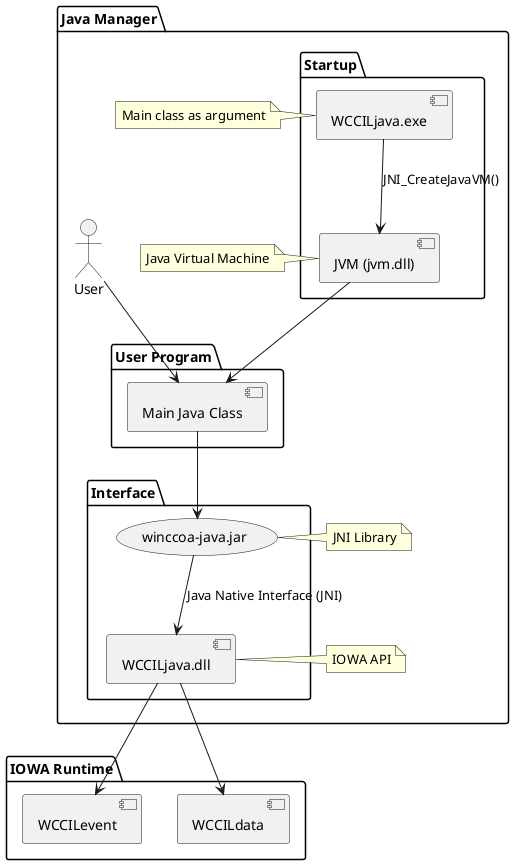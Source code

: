 @startuml
package "IOWA Runtime" {
    [WCCILevent]
    [WCCILdata]
}
package "Java Manager" {

    package "Startup" {
        [EXE] as "WCCILjava.exe"
        [JVM] as "JVM (jvm.dll)"        
    }

    package "Interface" {
        (JAR) as "winccoa-java.jar"
        [DLL] as "WCCILjava.dll" 
    }

    package "User Program" {
        [PRG] as "Main Java Class"
    }

    :User: --> [PRG]

    note left of [EXE] : Main class as argument
    note left of [JVM] : Java Virtual Machine
    note left of [JAR] : JNI Library
    note left of [DLL] : IOWA API

    [EXE] --> [JVM] : "JNI_CreateJavaVM()"
    [JVM] --> [PRG]

    [PRG] --> [JAR]

    [JAR] --> [DLL] : Java Native Interface (JNI)

    [DLL] --> [WCCILevent]
    [DLL] --> [WCCILdata]
}
@enduml